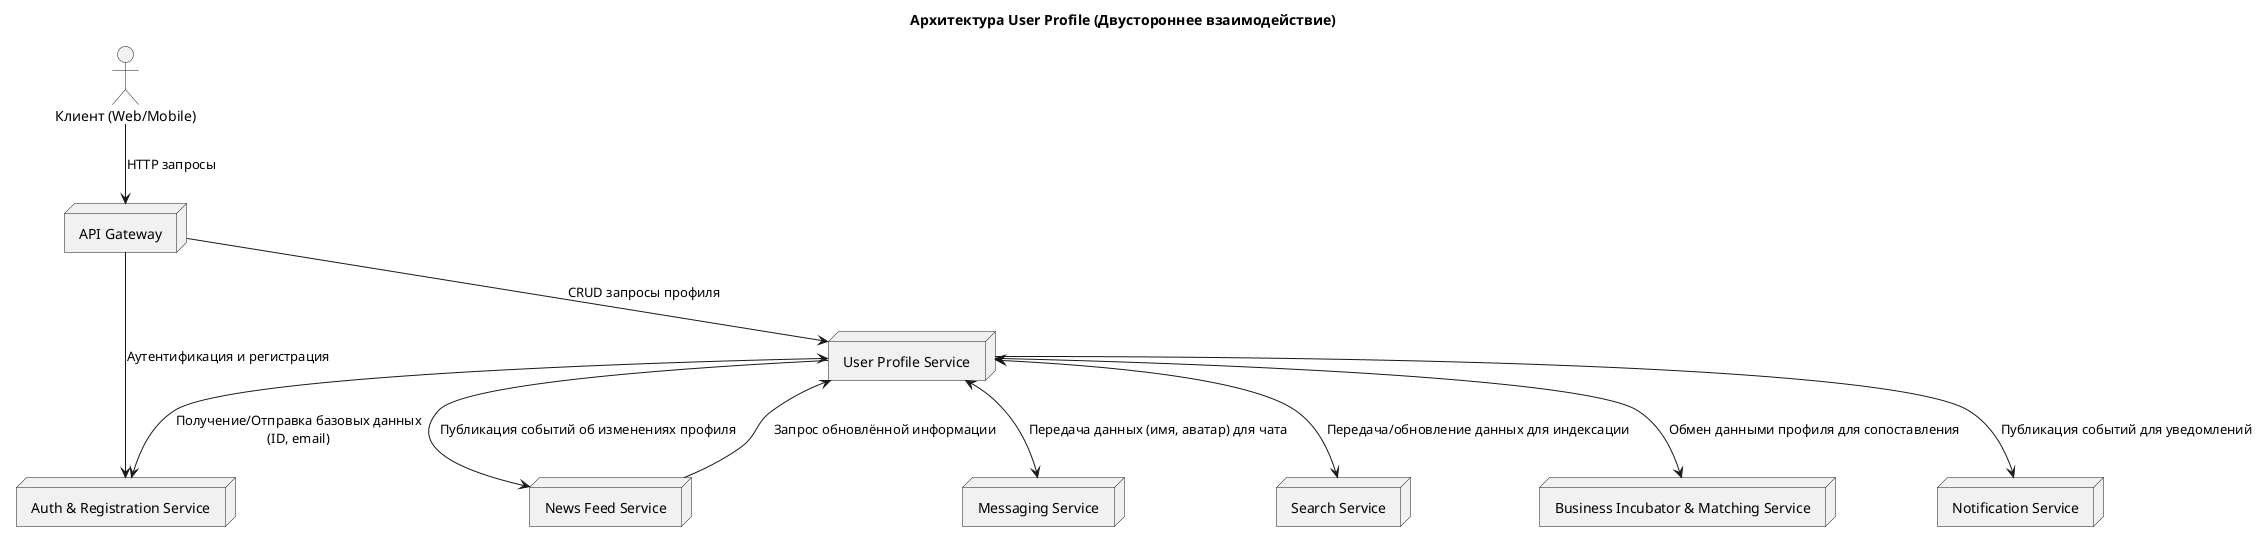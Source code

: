 @startuml
title Архитектура User Profile (Двустороннее взаимодействие)

actor Client as "Клиент (Web/Mobile)"

node "API Gateway" as APIGW
node "Auth & Registration Service" as AuthService
node "User Profile Service" as ProfileService
node "News Feed Service" as NewsFeed
node "Messaging Service" as Messaging
node "Search Service" as SearchService
node "Business Incubator & Matching Service" as BusinessIncubator
node "Notification Service" as Notification

Client --> APIGW : HTTP запросы
APIGW --> AuthService : Аутентификация и регистрация
APIGW --> ProfileService : CRUD запросы профиля

ProfileService <--> AuthService : Получение/Отправка базовых данных\n(ID, email)
ProfileService --> NewsFeed : Публикация событий об изменениях профиля
NewsFeed --> ProfileService : Запрос обновлённой информации
ProfileService <--> Messaging : Передача данных (имя, аватар) для чата
ProfileService <--> SearchService : Передача/обновление данных для индексации
ProfileService <--> BusinessIncubator : Обмен данными профиля для сопоставления
ProfileService --> Notification : Публикация событий для уведомлений

@enduml
